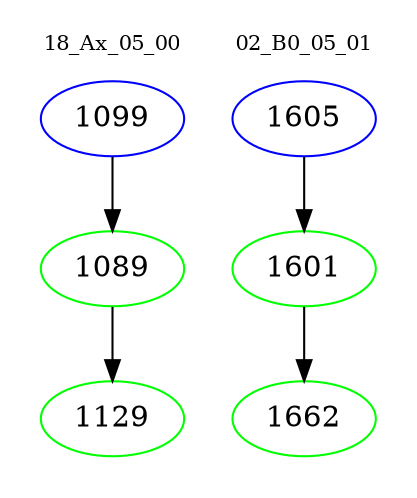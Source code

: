 digraph{
subgraph cluster_0 {
color = white
label = "18_Ax_05_00";
fontsize=10;
T0_1099 [label="1099", color="blue"]
T0_1099 -> T0_1089 [color="black"]
T0_1089 [label="1089", color="green"]
T0_1089 -> T0_1129 [color="black"]
T0_1129 [label="1129", color="green"]
}
subgraph cluster_1 {
color = white
label = "02_B0_05_01";
fontsize=10;
T1_1605 [label="1605", color="blue"]
T1_1605 -> T1_1601 [color="black"]
T1_1601 [label="1601", color="green"]
T1_1601 -> T1_1662 [color="black"]
T1_1662 [label="1662", color="green"]
}
}
